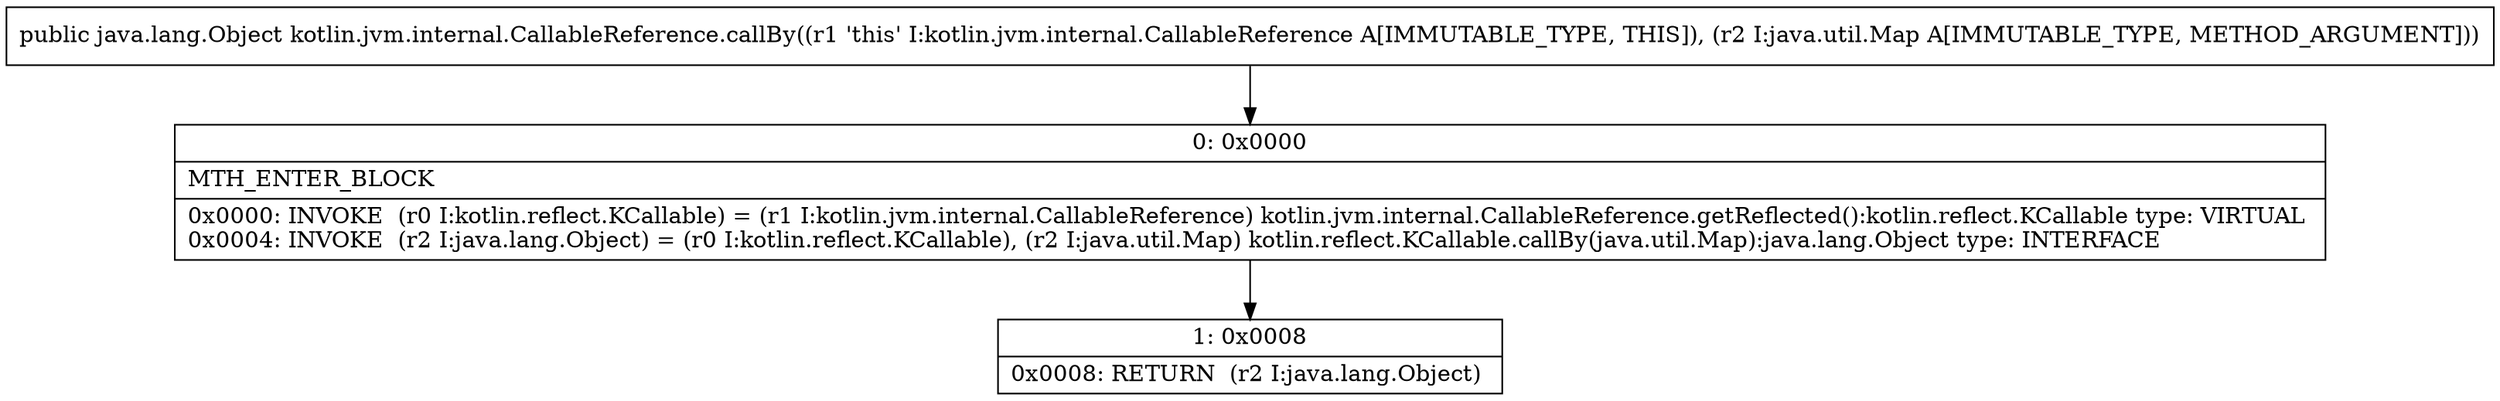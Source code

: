 digraph "CFG forkotlin.jvm.internal.CallableReference.callBy(Ljava\/util\/Map;)Ljava\/lang\/Object;" {
Node_0 [shape=record,label="{0\:\ 0x0000|MTH_ENTER_BLOCK\l|0x0000: INVOKE  (r0 I:kotlin.reflect.KCallable) = (r1 I:kotlin.jvm.internal.CallableReference) kotlin.jvm.internal.CallableReference.getReflected():kotlin.reflect.KCallable type: VIRTUAL \l0x0004: INVOKE  (r2 I:java.lang.Object) = (r0 I:kotlin.reflect.KCallable), (r2 I:java.util.Map) kotlin.reflect.KCallable.callBy(java.util.Map):java.lang.Object type: INTERFACE \l}"];
Node_1 [shape=record,label="{1\:\ 0x0008|0x0008: RETURN  (r2 I:java.lang.Object) \l}"];
MethodNode[shape=record,label="{public java.lang.Object kotlin.jvm.internal.CallableReference.callBy((r1 'this' I:kotlin.jvm.internal.CallableReference A[IMMUTABLE_TYPE, THIS]), (r2 I:java.util.Map A[IMMUTABLE_TYPE, METHOD_ARGUMENT])) }"];
MethodNode -> Node_0;
Node_0 -> Node_1;
}

